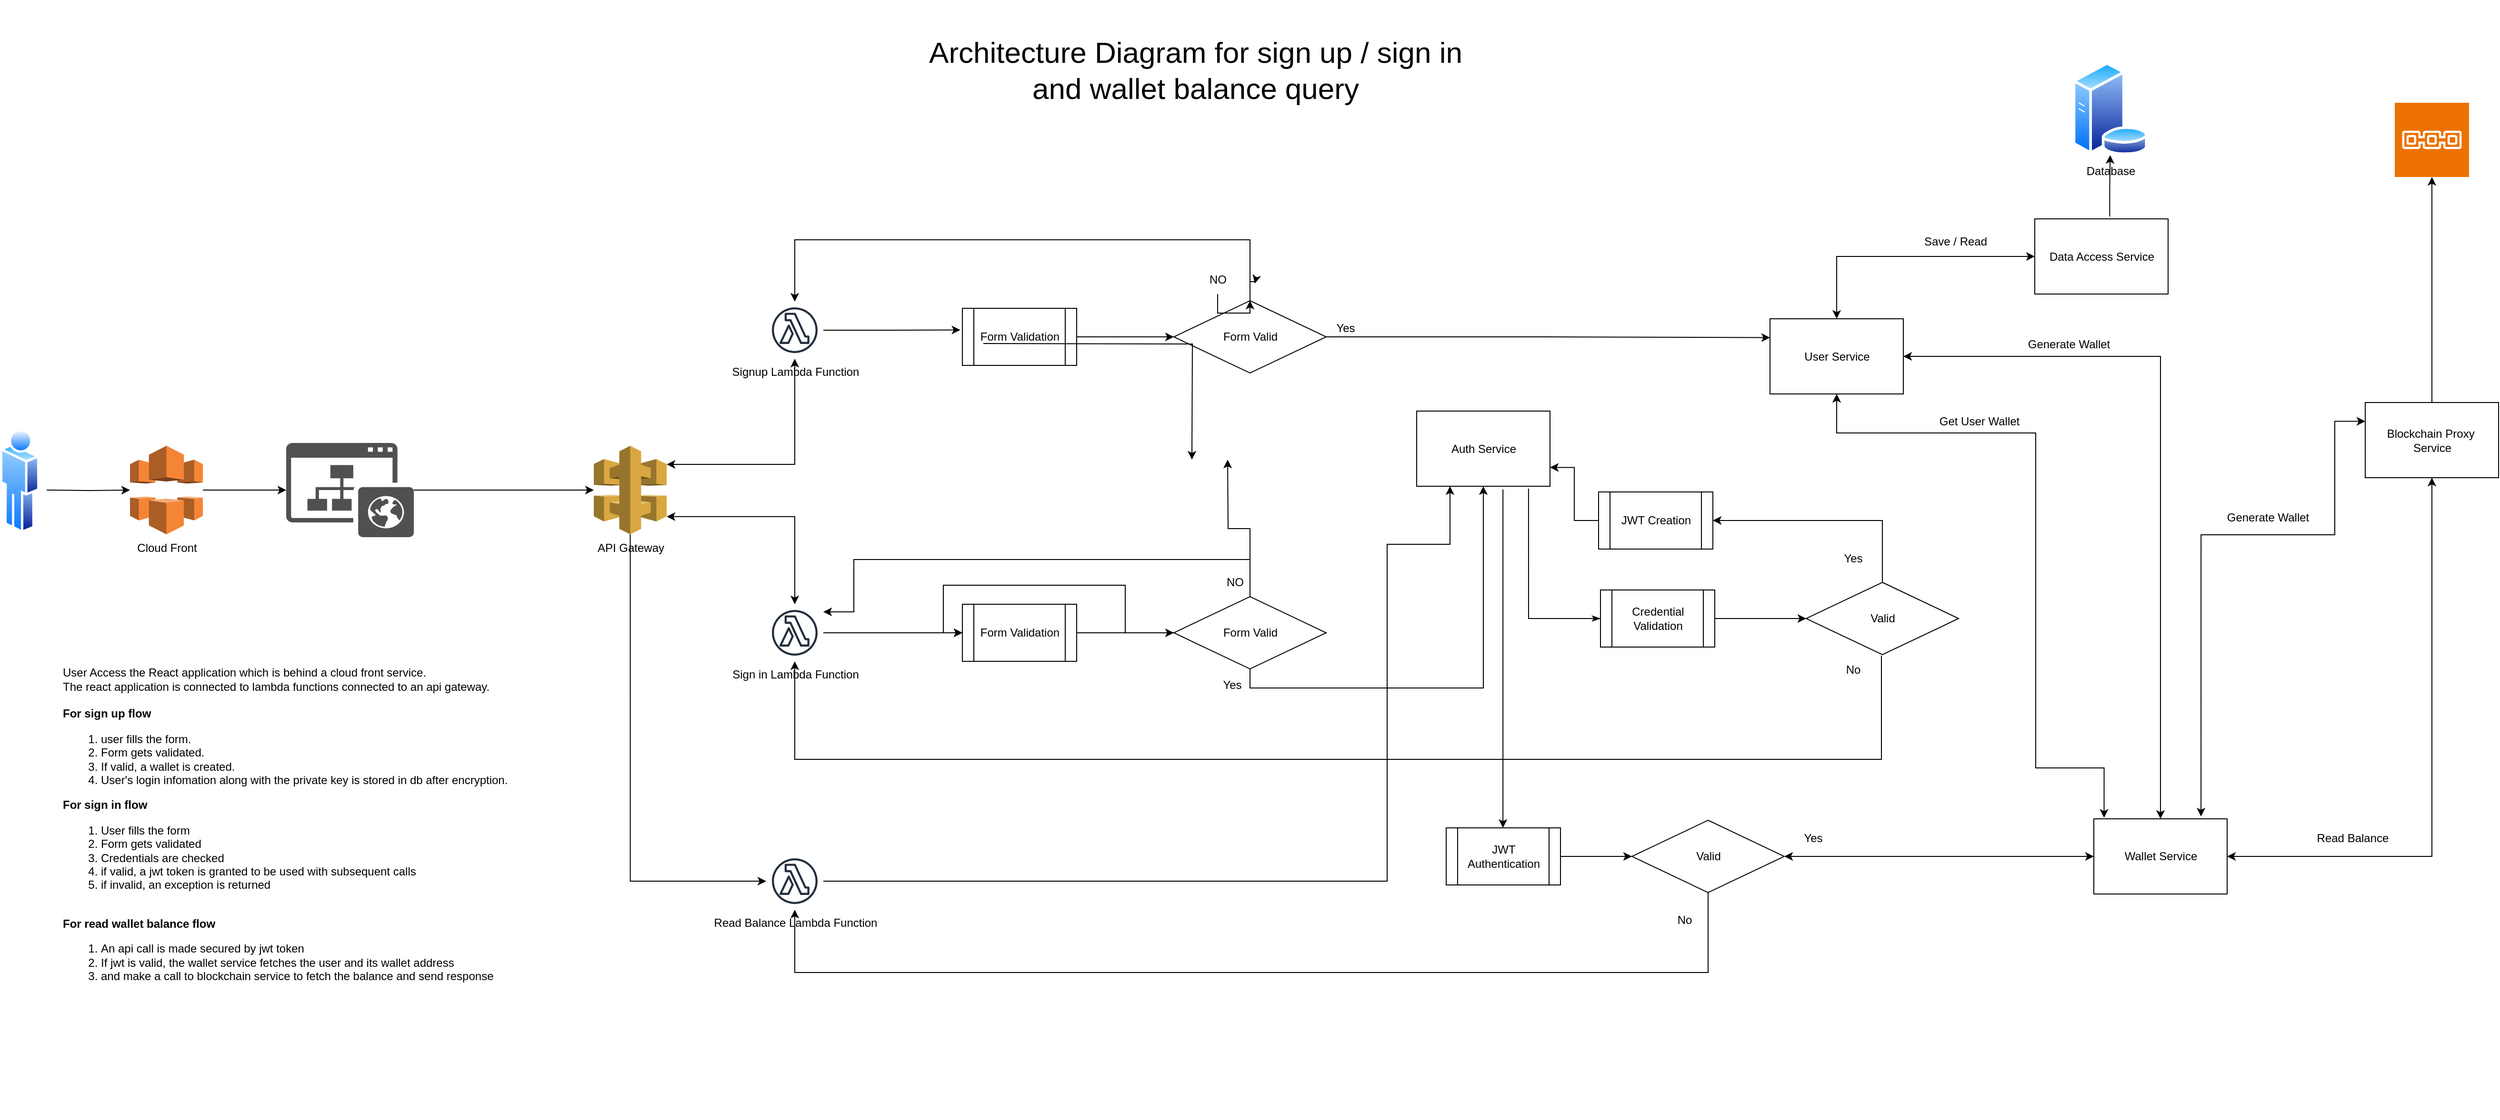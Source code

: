 <mxfile version="28.1.1">
  <diagram name="Page-1" id="cOhVQ_Ytjkg9qirT6Bq0">
    <mxGraphModel dx="3964" dy="1551" grid="0" gridSize="10" guides="1" tooltips="1" connect="1" arrows="1" fold="1" page="0" pageScale="1" pageWidth="850" pageHeight="1100" background="light-dark(#FFFFFF,#FFFFFF)" math="0" shadow="0">
      <root>
        <mxCell id="0" />
        <mxCell id="1" parent="0" />
        <mxCell id="Qt97Vaiw9u3YH_gSduKi-8" value="" style="edgeStyle=orthogonalEdgeStyle;rounded=0;orthogonalLoop=1;jettySize=auto;html=1;entryX=0.5;entryY=0;entryDx=0;entryDy=0;entryPerimeter=0;" parent="1" source="SThVoK-MF_MAwMWMg6Ls-61" edge="1">
          <mxGeometry relative="1" as="geometry">
            <mxPoint x="376.5" y="221" as="targetPoint" />
            <mxPoint x="-668.5" y="321" as="sourcePoint" />
          </mxGeometry>
        </mxCell>
        <mxCell id="SThVoK-MF_MAwMWMg6Ls-1" value="" style="image;aspect=fixed;perimeter=ellipsePerimeter;html=1;align=center;shadow=0;dashed=0;spacingTop=3;image=img/lib/active_directory/user.svg;" vertex="1" parent="1">
          <mxGeometry x="-941" y="372.34" width="41.5" height="112.16" as="geometry" />
        </mxCell>
        <mxCell id="SThVoK-MF_MAwMWMg6Ls-106" style="edgeStyle=orthogonalEdgeStyle;rounded=0;orthogonalLoop=1;jettySize=auto;html=1;strokeColor=light-dark(#000000,#000000);" edge="1" parent="1" source="SThVoK-MF_MAwMWMg6Ls-2" target="SThVoK-MF_MAwMWMg6Ls-105">
          <mxGeometry relative="1" as="geometry" />
        </mxCell>
        <mxCell id="SThVoK-MF_MAwMWMg6Ls-2" value="&lt;font style=&quot;color: light-dark(rgb(0, 0, 0), rgb(0, 0, 0));&quot;&gt;Cloud Front&lt;/font&gt;" style="outlineConnect=0;dashed=0;verticalLabelPosition=bottom;verticalAlign=top;align=center;html=1;shape=mxgraph.aws3.cloudfront;fillColor=#F58536;gradientColor=none;" vertex="1" parent="1">
          <mxGeometry x="-804.5" y="391.5" width="76.5" height="93" as="geometry" />
        </mxCell>
        <mxCell id="SThVoK-MF_MAwMWMg6Ls-3" style="edgeStyle=orthogonalEdgeStyle;rounded=0;orthogonalLoop=1;jettySize=auto;html=1;entryX=0;entryY=0.5;entryDx=0;entryDy=0;entryPerimeter=0;strokeColor=light-dark(#000000,#000000);" edge="1" parent="1" target="SThVoK-MF_MAwMWMg6Ls-2">
          <mxGeometry relative="1" as="geometry">
            <mxPoint x="-892" y="438" as="sourcePoint" />
          </mxGeometry>
        </mxCell>
        <mxCell id="SThVoK-MF_MAwMWMg6Ls-46" style="edgeStyle=orthogonalEdgeStyle;rounded=0;orthogonalLoop=1;jettySize=auto;html=1;strokeColor=light-dark(#000000,#0000FF);exitX=1;exitY=0.21;exitDx=0;exitDy=0;exitPerimeter=0;startArrow=classic;startFill=1;" edge="1" parent="1" source="SThVoK-MF_MAwMWMg6Ls-4" target="SThVoK-MF_MAwMWMg6Ls-44">
          <mxGeometry relative="1" as="geometry">
            <mxPoint x="-189.508" y="229.363" as="targetPoint" />
          </mxGeometry>
        </mxCell>
        <mxCell id="SThVoK-MF_MAwMWMg6Ls-47" style="edgeStyle=orthogonalEdgeStyle;rounded=0;orthogonalLoop=1;jettySize=auto;html=1;strokeColor=light-dark(#000000,#003300);exitX=1;exitY=0.8;exitDx=0;exitDy=0;exitPerimeter=0;startArrow=classic;startFill=1;" edge="1" parent="1" source="SThVoK-MF_MAwMWMg6Ls-4" target="SThVoK-MF_MAwMWMg6Ls-43">
          <mxGeometry relative="1" as="geometry" />
        </mxCell>
        <mxCell id="SThVoK-MF_MAwMWMg6Ls-88" style="edgeStyle=orthogonalEdgeStyle;rounded=0;orthogonalLoop=1;jettySize=auto;html=1;strokeColor=light-dark(#000000,#FF3333);exitX=0.5;exitY=1;exitDx=0;exitDy=0;exitPerimeter=0;" edge="1" parent="1" source="SThVoK-MF_MAwMWMg6Ls-4" target="SThVoK-MF_MAwMWMg6Ls-85">
          <mxGeometry relative="1" as="geometry">
            <mxPoint x="-177.5" y="529" as="sourcePoint" />
            <Array as="points">
              <mxPoint x="-279.5" y="849" />
            </Array>
          </mxGeometry>
        </mxCell>
        <mxCell id="SThVoK-MF_MAwMWMg6Ls-4" value="&lt;font style=&quot;color: light-dark(rgb(0, 0, 0), rgb(0, 0, 0));&quot;&gt;API Gateway&lt;/font&gt;" style="outlineConnect=0;dashed=0;verticalLabelPosition=bottom;verticalAlign=top;align=center;html=1;shape=mxgraph.aws3.api_gateway;fillColor=#D9A741;gradientColor=none;" vertex="1" parent="1">
          <mxGeometry x="-317.5" y="391.5" width="76.5" height="93" as="geometry" />
        </mxCell>
        <mxCell id="SThVoK-MF_MAwMWMg6Ls-6" value="&lt;font style=&quot;color: light-dark(rgb(0, 0, 0), rgb(0, 0, 0)); background-color: light-dark(rgb(255, 255, 255), rgb(255, 255, 255));&quot;&gt;Database&lt;/font&gt;" style="image;aspect=fixed;perimeter=ellipsePerimeter;html=1;align=center;shadow=0;dashed=0;spacingTop=3;image=img/lib/active_directory/database_server.svg;" vertex="1" parent="1">
          <mxGeometry x="1234.5" y="-12" width="80.36" height="98" as="geometry" />
        </mxCell>
        <mxCell id="SThVoK-MF_MAwMWMg6Ls-15" value="" style="edgeStyle=orthogonalEdgeStyle;rounded=0;orthogonalLoop=1;jettySize=auto;html=1;" edge="1" parent="1">
          <mxGeometry relative="1" as="geometry">
            <mxPoint x="91.5" y="284" as="sourcePoint" />
            <mxPoint x="310.5" y="406" as="targetPoint" />
          </mxGeometry>
        </mxCell>
        <mxCell id="SThVoK-MF_MAwMWMg6Ls-29" style="edgeStyle=orthogonalEdgeStyle;rounded=0;orthogonalLoop=1;jettySize=auto;html=1;entryX=0;entryY=0.5;entryDx=0;entryDy=0;" edge="1" parent="1" source="SThVoK-MF_MAwMWMg6Ls-32" target="SThVoK-MF_MAwMWMg6Ls-28">
          <mxGeometry relative="1" as="geometry">
            <mxPoint x="385.5" y="445.5" as="sourcePoint" />
          </mxGeometry>
        </mxCell>
        <mxCell id="SThVoK-MF_MAwMWMg6Ls-35" style="edgeStyle=orthogonalEdgeStyle;rounded=0;orthogonalLoop=1;jettySize=auto;html=1;entryX=0;entryY=0.5;entryDx=0;entryDy=0;strokeColor=light-dark(#000000,#4D9900);" edge="1" parent="1" source="SThVoK-MF_MAwMWMg6Ls-43" target="SThVoK-MF_MAwMWMg6Ls-28">
          <mxGeometry relative="1" as="geometry">
            <mxPoint x="385.5" y="445.5" as="sourcePoint" />
          </mxGeometry>
        </mxCell>
        <mxCell id="SThVoK-MF_MAwMWMg6Ls-41" style="edgeStyle=orthogonalEdgeStyle;rounded=0;orthogonalLoop=1;jettySize=auto;html=1;strokeColor=light-dark(#000000,#000000);exitX=0.562;exitY=-0.031;exitDx=0;exitDy=0;exitPerimeter=0;" edge="1" parent="1" source="SThVoK-MF_MAwMWMg6Ls-20" target="SThVoK-MF_MAwMWMg6Ls-6">
          <mxGeometry relative="1" as="geometry">
            <mxPoint x="1653.227" y="422.754" as="targetPoint" />
          </mxGeometry>
        </mxCell>
        <mxCell id="SThVoK-MF_MAwMWMg6Ls-20" value="&lt;font style=&quot;color: light-dark(rgb(0, 0, 0), rgb(0, 0, 0));&quot;&gt;Data Access Service&lt;/font&gt;" style="whiteSpace=wrap;html=1;fillColor=none;strokeColor=light-dark(#000000,#000000);" vertex="1" parent="1">
          <mxGeometry x="1195.5" y="153" width="140" height="79" as="geometry" />
        </mxCell>
        <mxCell id="SThVoK-MF_MAwMWMg6Ls-28" value="&lt;font style=&quot;color: light-dark(rgb(0, 0, 0), rgb(0, 0, 0));&quot;&gt;Form Validation&lt;/font&gt;" style="shape=process;whiteSpace=wrap;html=1;backgroundOutline=1;fillColor=none;strokeColor=light-dark(#000000,#000000);" vertex="1" parent="1">
          <mxGeometry x="69.5" y="558" width="120" height="60" as="geometry" />
        </mxCell>
        <mxCell id="SThVoK-MF_MAwMWMg6Ls-33" value="&lt;font style=&quot;color: light-dark(rgb(0, 0, 0), rgb(0, 0, 0));&quot;&gt;NO&lt;/font&gt;" style="text;html=1;align=center;verticalAlign=middle;whiteSpace=wrap;rounded=0;" vertex="1" parent="1">
          <mxGeometry x="325.5" y="520" width="60" height="30" as="geometry" />
        </mxCell>
        <mxCell id="SThVoK-MF_MAwMWMg6Ls-34" value="&lt;font style=&quot;color: light-dark(rgb(0, 0, 0), rgb(0, 0, 0));&quot;&gt;Yes&lt;/font&gt;" style="text;html=1;align=center;verticalAlign=middle;whiteSpace=wrap;rounded=0;" vertex="1" parent="1">
          <mxGeometry x="322.5" y="628" width="60" height="30" as="geometry" />
        </mxCell>
        <mxCell id="SThVoK-MF_MAwMWMg6Ls-36" style="edgeStyle=orthogonalEdgeStyle;rounded=0;orthogonalLoop=1;jettySize=auto;html=1;entryX=0;entryY=0.5;entryDx=0;entryDy=0;strokeColor=light-dark(#000000,#4D9900);" edge="1" parent="1" source="SThVoK-MF_MAwMWMg6Ls-28" target="SThVoK-MF_MAwMWMg6Ls-32">
          <mxGeometry relative="1" as="geometry" />
        </mxCell>
        <mxCell id="SThVoK-MF_MAwMWMg6Ls-39" style="edgeStyle=orthogonalEdgeStyle;rounded=0;orthogonalLoop=1;jettySize=auto;html=1;exitX=0.5;exitY=0;exitDx=0;exitDy=0;entryX=0.75;entryY=0;entryDx=0;entryDy=0;" edge="1" parent="1" source="SThVoK-MF_MAwMWMg6Ls-32">
          <mxGeometry relative="1" as="geometry">
            <mxPoint x="348" y="406" as="targetPoint" />
          </mxGeometry>
        </mxCell>
        <mxCell id="SThVoK-MF_MAwMWMg6Ls-40" style="edgeStyle=orthogonalEdgeStyle;rounded=0;orthogonalLoop=1;jettySize=auto;html=1;exitX=0.5;exitY=0;exitDx=0;exitDy=0;strokeColor=light-dark(#000000,#4D9900);" edge="1" parent="1" source="SThVoK-MF_MAwMWMg6Ls-32" target="SThVoK-MF_MAwMWMg6Ls-43">
          <mxGeometry relative="1" as="geometry">
            <mxPoint x="348" y="406" as="targetPoint" />
            <Array as="points">
              <mxPoint x="371.5" y="511" />
              <mxPoint x="-44.5" y="511" />
              <mxPoint x="-44.5" y="566" />
            </Array>
          </mxGeometry>
        </mxCell>
        <mxCell id="SThVoK-MF_MAwMWMg6Ls-42" value="" style="sketch=0;points=[[0,0,0],[0.25,0,0],[0.5,0,0],[0.75,0,0],[1,0,0],[0,1,0],[0.25,1,0],[0.5,1,0],[0.75,1,0],[1,1,0],[0,0.25,0],[0,0.5,0],[0,0.75,0],[1,0.25,0],[1,0.5,0],[1,0.75,0]];outlineConnect=0;fontColor=#232F3E;fillColor=#ED7100;strokeColor=#ffffff;dashed=0;verticalLabelPosition=bottom;verticalAlign=top;align=center;html=1;fontSize=12;fontStyle=0;aspect=fixed;shape=mxgraph.aws4.resourceIcon;resIcon=mxgraph.aws4.blockchain;" vertex="1" parent="1">
          <mxGeometry x="1573.5" y="31" width="78" height="78" as="geometry" />
        </mxCell>
        <mxCell id="SThVoK-MF_MAwMWMg6Ls-43" value="&lt;font style=&quot;color: light-dark(rgb(0, 0, 0), rgb(0, 0, 0));&quot;&gt;Sign in Lambda Function&lt;/font&gt;" style="sketch=0;outlineConnect=0;fontColor=#232F3E;gradientColor=none;strokeColor=light-dark(#232F3E,#000000);fillColor=light-dark(#FFFFFF,#FFFFFF);dashed=0;verticalLabelPosition=bottom;verticalAlign=top;align=center;html=1;fontSize=12;fontStyle=0;aspect=fixed;shape=mxgraph.aws4.resourceIcon;resIcon=mxgraph.aws4.lambda_function;" vertex="1" parent="1">
          <mxGeometry x="-136.5" y="558" width="60" height="60" as="geometry" />
        </mxCell>
        <mxCell id="SThVoK-MF_MAwMWMg6Ls-44" value="&lt;font style=&quot;color: light-dark(rgb(0, 0, 0), rgb(0, 0, 0));&quot;&gt;Signup Lambda Function&lt;/font&gt;" style="sketch=0;outlineConnect=0;fontColor=#232F3E;gradientColor=none;strokeColor=light-dark(#232F3E,#000000);fillColor=light-dark(#FFFFFF,#FFFFFF);dashed=0;verticalLabelPosition=bottom;verticalAlign=top;align=center;html=1;fontSize=12;fontStyle=0;aspect=fixed;shape=mxgraph.aws4.resourceIcon;resIcon=mxgraph.aws4.lambda_function;" vertex="1" parent="1">
          <mxGeometry x="-136.5" y="240" width="60" height="60" as="geometry" />
        </mxCell>
        <mxCell id="SThVoK-MF_MAwMWMg6Ls-78" style="edgeStyle=orthogonalEdgeStyle;rounded=0;orthogonalLoop=1;jettySize=auto;html=1;exitX=0.5;exitY=1;exitDx=0;exitDy=0;entryX=0.5;entryY=1;entryDx=0;entryDy=0;strokeColor=light-dark(#000000,#4D9900);" edge="1" parent="1" source="SThVoK-MF_MAwMWMg6Ls-32" target="SThVoK-MF_MAwMWMg6Ls-49">
          <mxGeometry relative="1" as="geometry" />
        </mxCell>
        <mxCell id="SThVoK-MF_MAwMWMg6Ls-32" value="&lt;font style=&quot;color: light-dark(rgb(0, 0, 0), rgb(0, 0, 0));&quot;&gt;Form Valid&lt;/font&gt;" style="rhombus;whiteSpace=wrap;html=1;fillColor=none;strokeColor=light-dark(#000000,#000000);" vertex="1" parent="1">
          <mxGeometry x="291.5" y="550" width="160" height="76" as="geometry" />
        </mxCell>
        <mxCell id="SThVoK-MF_MAwMWMg6Ls-51" style="edgeStyle=orthogonalEdgeStyle;rounded=0;orthogonalLoop=1;jettySize=auto;html=1;entryX=0;entryY=0.5;entryDx=0;entryDy=0;strokeColor=light-dark(#000000,#000000);startArrow=classic;startFill=1;exitX=0.5;exitY=0;exitDx=0;exitDy=0;" edge="1" parent="1" source="SThVoK-MF_MAwMWMg6Ls-108" target="SThVoK-MF_MAwMWMg6Ls-20">
          <mxGeometry relative="1" as="geometry" />
        </mxCell>
        <mxCell id="SThVoK-MF_MAwMWMg6Ls-83" style="edgeStyle=orthogonalEdgeStyle;rounded=0;orthogonalLoop=1;jettySize=auto;html=1;exitX=0.804;exitY=-0.032;exitDx=0;exitDy=0;entryX=0;entryY=0.25;entryDx=0;entryDy=0;strokeColor=light-dark(#000000,#0000FF);startArrow=classic;startFill=1;exitPerimeter=0;" edge="1" parent="1" source="SThVoK-MF_MAwMWMg6Ls-91" target="SThVoK-MF_MAwMWMg6Ls-80">
          <mxGeometry relative="1" as="geometry">
            <Array as="points">
              <mxPoint x="1370.5" y="485" />
              <mxPoint x="1510.5" y="485" />
              <mxPoint x="1510.5" y="366" />
            </Array>
          </mxGeometry>
        </mxCell>
        <mxCell id="SThVoK-MF_MAwMWMg6Ls-97" style="edgeStyle=orthogonalEdgeStyle;rounded=0;orthogonalLoop=1;jettySize=auto;html=1;exitX=0.647;exitY=1.042;exitDx=0;exitDy=0;entryX=0.5;entryY=0;entryDx=0;entryDy=0;strokeColor=light-dark(#000000,#FF3333);exitPerimeter=0;" edge="1" parent="1" source="SThVoK-MF_MAwMWMg6Ls-49" target="SThVoK-MF_MAwMWMg6Ls-95">
          <mxGeometry relative="1" as="geometry">
            <Array as="points">
              <mxPoint x="637.5" y="793" />
            </Array>
          </mxGeometry>
        </mxCell>
        <mxCell id="SThVoK-MF_MAwMWMg6Ls-49" value="&lt;font style=&quot;color: light-dark(rgb(0, 0, 0), rgb(0, 0, 0));&quot;&gt;Auth Service&lt;/font&gt;" style="whiteSpace=wrap;html=1;fillColor=none;strokeColor=light-dark(#000000,#000000);" vertex="1" parent="1">
          <mxGeometry x="546.5" y="355" width="140" height="79" as="geometry" />
        </mxCell>
        <mxCell id="SThVoK-MF_MAwMWMg6Ls-68" style="edgeStyle=orthogonalEdgeStyle;rounded=0;orthogonalLoop=1;jettySize=auto;html=1;entryX=0;entryY=0.5;entryDx=0;entryDy=0;strokeColor=light-dark(#000000,#006600);" edge="1" parent="1" source="SThVoK-MF_MAwMWMg6Ls-53" target="SThVoK-MF_MAwMWMg6Ls-57">
          <mxGeometry relative="1" as="geometry" />
        </mxCell>
        <mxCell id="SThVoK-MF_MAwMWMg6Ls-53" value="&lt;font style=&quot;color: light-dark(rgb(0, 0, 0), rgb(0, 0, 0));&quot;&gt;Credential Validation&lt;/font&gt;" style="shape=process;whiteSpace=wrap;html=1;backgroundOutline=1;fillColor=none;strokeColor=light-dark(#000000,#000000);" vertex="1" parent="1">
          <mxGeometry x="739.5" y="543" width="120" height="60" as="geometry" />
        </mxCell>
        <mxCell id="SThVoK-MF_MAwMWMg6Ls-54" style="edgeStyle=orthogonalEdgeStyle;rounded=0;orthogonalLoop=1;jettySize=auto;html=1;entryX=0.839;entryY=1.031;entryDx=0;entryDy=0;entryPerimeter=0;strokeColor=light-dark(#000000,#4D9900);startArrow=classicThin;startFill=1;endArrow=none;endFill=0;" edge="1" parent="1" source="SThVoK-MF_MAwMWMg6Ls-53" target="SThVoK-MF_MAwMWMg6Ls-49">
          <mxGeometry relative="1" as="geometry" />
        </mxCell>
        <mxCell id="SThVoK-MF_MAwMWMg6Ls-55" value="&lt;font style=&quot;color: light-dark(rgb(0, 0, 0), rgb(0, 0, 0));&quot;&gt;Yes&lt;/font&gt;" style="text;html=1;align=center;verticalAlign=middle;whiteSpace=wrap;rounded=0;" vertex="1" parent="1">
          <mxGeometry x="974.5" y="495" width="60" height="30" as="geometry" />
        </mxCell>
        <mxCell id="SThVoK-MF_MAwMWMg6Ls-56" value="&lt;font style=&quot;color: light-dark(rgb(0, 0, 0), rgb(0, 0, 0));&quot;&gt;No&lt;/font&gt;" style="text;html=1;align=center;verticalAlign=middle;whiteSpace=wrap;rounded=0;" vertex="1" parent="1">
          <mxGeometry x="974.5" y="612" width="60" height="30" as="geometry" />
        </mxCell>
        <mxCell id="SThVoK-MF_MAwMWMg6Ls-76" style="edgeStyle=orthogonalEdgeStyle;rounded=0;orthogonalLoop=1;jettySize=auto;html=1;exitX=0.5;exitY=0;exitDx=0;exitDy=0;entryX=1;entryY=0.5;entryDx=0;entryDy=0;strokeColor=light-dark(#000000,#4D9900);" edge="1" parent="1" source="SThVoK-MF_MAwMWMg6Ls-57" target="SThVoK-MF_MAwMWMg6Ls-75">
          <mxGeometry relative="1" as="geometry" />
        </mxCell>
        <mxCell id="SThVoK-MF_MAwMWMg6Ls-57" value="&lt;font style=&quot;color: light-dark(rgb(0, 0, 0), rgb(0, 0, 0));&quot;&gt;Valid&lt;/font&gt;" style="rhombus;whiteSpace=wrap;html=1;fillColor=none;strokeColor=light-dark(#000000,#000000);" vertex="1" parent="1">
          <mxGeometry x="955.5" y="535" width="160" height="76" as="geometry" />
        </mxCell>
        <mxCell id="SThVoK-MF_MAwMWMg6Ls-63" style="edgeStyle=orthogonalEdgeStyle;rounded=0;orthogonalLoop=1;jettySize=auto;html=1;entryX=0;entryY=0.5;entryDx=0;entryDy=0;strokeColor=light-dark(#000000,#0000FF);" edge="1" parent="1" source="SThVoK-MF_MAwMWMg6Ls-58" target="SThVoK-MF_MAwMWMg6Ls-61">
          <mxGeometry relative="1" as="geometry" />
        </mxCell>
        <mxCell id="SThVoK-MF_MAwMWMg6Ls-58" value="&lt;font style=&quot;color: light-dark(rgb(0, 0, 0), rgb(0, 0, 0));&quot;&gt;Form Validation&lt;/font&gt;" style="shape=process;whiteSpace=wrap;html=1;backgroundOutline=1;fillColor=none;strokeColor=light-dark(#000000,#000000);" vertex="1" parent="1">
          <mxGeometry x="69.5" y="247" width="120" height="60" as="geometry" />
        </mxCell>
        <mxCell id="SThVoK-MF_MAwMWMg6Ls-60" value="&lt;font style=&quot;color: light-dark(rgb(0, 0, 0), rgb(0, 0, 0));&quot;&gt;Yes&lt;/font&gt;" style="text;html=1;align=center;verticalAlign=middle;whiteSpace=wrap;rounded=0;" vertex="1" parent="1">
          <mxGeometry x="441.5" y="253" width="60" height="30" as="geometry" />
        </mxCell>
        <mxCell id="SThVoK-MF_MAwMWMg6Ls-64" style="edgeStyle=orthogonalEdgeStyle;rounded=0;orthogonalLoop=1;jettySize=auto;html=1;exitX=0.5;exitY=0;exitDx=0;exitDy=0;strokeColor=light-dark(#000000,#0000FF);" edge="1" parent="1" source="SThVoK-MF_MAwMWMg6Ls-61" target="SThVoK-MF_MAwMWMg6Ls-44">
          <mxGeometry relative="1" as="geometry">
            <Array as="points">
              <mxPoint x="371.5" y="175" />
              <mxPoint x="-106.5" y="175" />
            </Array>
          </mxGeometry>
        </mxCell>
        <mxCell id="SThVoK-MF_MAwMWMg6Ls-62" style="edgeStyle=orthogonalEdgeStyle;rounded=0;orthogonalLoop=1;jettySize=auto;html=1;entryX=-0.018;entryY=0.379;entryDx=0;entryDy=0;entryPerimeter=0;strokeColor=light-dark(#000000,#0000FF);" edge="1" parent="1" source="SThVoK-MF_MAwMWMg6Ls-44" target="SThVoK-MF_MAwMWMg6Ls-58">
          <mxGeometry relative="1" as="geometry" />
        </mxCell>
        <mxCell id="SThVoK-MF_MAwMWMg6Ls-65" style="edgeStyle=orthogonalEdgeStyle;rounded=0;orthogonalLoop=1;jettySize=auto;html=1;entryX=0;entryY=0.25;entryDx=0;entryDy=0;strokeColor=light-dark(#000000,#0000FF);" edge="1" parent="1" source="SThVoK-MF_MAwMWMg6Ls-61" target="SThVoK-MF_MAwMWMg6Ls-108">
          <mxGeometry relative="1" as="geometry" />
        </mxCell>
        <mxCell id="SThVoK-MF_MAwMWMg6Ls-66" value="" style="edgeStyle=orthogonalEdgeStyle;rounded=0;orthogonalLoop=1;jettySize=auto;html=1;entryX=0.5;entryY=0;entryDx=0;entryDy=0;entryPerimeter=0;" edge="1" parent="1" source="SThVoK-MF_MAwMWMg6Ls-59" target="SThVoK-MF_MAwMWMg6Ls-61">
          <mxGeometry relative="1" as="geometry">
            <mxPoint x="376.5" y="221" as="targetPoint" />
            <mxPoint x="-668.5" y="321" as="sourcePoint" />
          </mxGeometry>
        </mxCell>
        <mxCell id="SThVoK-MF_MAwMWMg6Ls-61" value="&lt;font style=&quot;color: light-dark(rgb(0, 0, 0), rgb(0, 0, 0));&quot;&gt;Form Valid&lt;/font&gt;" style="rhombus;whiteSpace=wrap;html=1;fillColor=none;strokeColor=light-dark(#000000,#0000FF);" vertex="1" parent="1">
          <mxGeometry x="291.5" y="239" width="160" height="76" as="geometry" />
        </mxCell>
        <mxCell id="SThVoK-MF_MAwMWMg6Ls-59" value="&lt;font style=&quot;color: light-dark(rgb(0, 0, 0), rgb(0, 0, 0));&quot;&gt;NO&lt;/font&gt;" style="text;html=1;align=center;verticalAlign=middle;whiteSpace=wrap;rounded=0;" vertex="1" parent="1">
          <mxGeometry x="307.5" y="202" width="60" height="30" as="geometry" />
        </mxCell>
        <mxCell id="SThVoK-MF_MAwMWMg6Ls-70" style="edgeStyle=orthogonalEdgeStyle;rounded=0;orthogonalLoop=1;jettySize=auto;html=1;exitX=1;exitY=0;exitDx=0;exitDy=0;strokeColor=light-dark(#000000,#4D9900);" edge="1" parent="1" source="SThVoK-MF_MAwMWMg6Ls-56" target="SThVoK-MF_MAwMWMg6Ls-43">
          <mxGeometry relative="1" as="geometry">
            <Array as="points">
              <mxPoint x="1034.5" y="721" />
              <mxPoint x="-106.5" y="721" />
            </Array>
          </mxGeometry>
        </mxCell>
        <mxCell id="SThVoK-MF_MAwMWMg6Ls-77" style="edgeStyle=orthogonalEdgeStyle;rounded=0;orthogonalLoop=1;jettySize=auto;html=1;entryX=1;entryY=0.75;entryDx=0;entryDy=0;strokeColor=light-dark(#000000,#4D9900);" edge="1" parent="1" source="SThVoK-MF_MAwMWMg6Ls-75" target="SThVoK-MF_MAwMWMg6Ls-49">
          <mxGeometry relative="1" as="geometry" />
        </mxCell>
        <mxCell id="SThVoK-MF_MAwMWMg6Ls-75" value="&lt;font style=&quot;color: light-dark(rgb(0, 0, 0), rgb(0, 0, 0));&quot;&gt;JWT Creation&lt;/font&gt;" style="shape=process;whiteSpace=wrap;html=1;backgroundOutline=1;fillColor=none;strokeColor=light-dark(#000000,#000000);" vertex="1" parent="1">
          <mxGeometry x="737.5" y="440" width="120" height="60" as="geometry" />
        </mxCell>
        <mxCell id="SThVoK-MF_MAwMWMg6Ls-79" value="&lt;font style=&quot;color: light-dark(rgb(0, 0, 0), rgb(0, 0, 0));&quot;&gt;Save / Read&lt;/font&gt;" style="text;html=1;align=center;verticalAlign=middle;whiteSpace=wrap;rounded=0;" vertex="1" parent="1">
          <mxGeometry x="1067.5" y="162" width="89" height="30" as="geometry" />
        </mxCell>
        <mxCell id="SThVoK-MF_MAwMWMg6Ls-80" value="&lt;font style=&quot;color: light-dark(rgb(0, 0, 0), rgb(0, 0, 0));&quot;&gt;Blockchain Proxy&amp;nbsp;&lt;/font&gt;&lt;div&gt;&lt;font style=&quot;color: light-dark(rgb(0, 0, 0), rgb(0, 0, 0));&quot;&gt;Service&lt;/font&gt;&lt;/div&gt;" style="whiteSpace=wrap;html=1;fillColor=none;strokeColor=light-dark(#000000,#000000);" vertex="1" parent="1">
          <mxGeometry x="1542.5" y="346" width="140" height="79" as="geometry" />
        </mxCell>
        <mxCell id="SThVoK-MF_MAwMWMg6Ls-81" style="edgeStyle=orthogonalEdgeStyle;rounded=0;orthogonalLoop=1;jettySize=auto;html=1;entryX=0.5;entryY=1;entryDx=0;entryDy=0;entryPerimeter=0;strokeColor=light-dark(#000000,#000000);" edge="1" parent="1" source="SThVoK-MF_MAwMWMg6Ls-80" target="SThVoK-MF_MAwMWMg6Ls-42">
          <mxGeometry relative="1" as="geometry" />
        </mxCell>
        <mxCell id="SThVoK-MF_MAwMWMg6Ls-84" value="&lt;font style=&quot;color: light-dark(rgb(0, 0, 0), rgb(0, 0, 255));&quot;&gt;Generate Wallet&lt;/font&gt;" style="text;html=1;align=center;verticalAlign=middle;whiteSpace=wrap;rounded=0;" vertex="1" parent="1">
          <mxGeometry x="1168.5" y="270" width="125" height="30" as="geometry" />
        </mxCell>
        <mxCell id="SThVoK-MF_MAwMWMg6Ls-96" style="edgeStyle=orthogonalEdgeStyle;rounded=0;orthogonalLoop=1;jettySize=auto;html=1;entryX=0.25;entryY=1;entryDx=0;entryDy=0;strokeColor=light-dark(#000000,#FF3333);" edge="1" parent="1" source="SThVoK-MF_MAwMWMg6Ls-85" target="SThVoK-MF_MAwMWMg6Ls-49">
          <mxGeometry relative="1" as="geometry">
            <Array as="points">
              <mxPoint x="515.5" y="849" />
              <mxPoint x="515.5" y="495" />
              <mxPoint x="581.5" y="495" />
            </Array>
          </mxGeometry>
        </mxCell>
        <mxCell id="SThVoK-MF_MAwMWMg6Ls-85" value="&lt;font style=&quot;color: light-dark(rgb(0, 0, 0), rgb(0, 0, 0));&quot;&gt;Read Balance Lambda Function&lt;/font&gt;" style="sketch=0;outlineConnect=0;fontColor=#232F3E;gradientColor=none;strokeColor=light-dark(#232F3E,#000000);fillColor=light-dark(#FFFFFF,#FFFFFF);dashed=0;verticalLabelPosition=bottom;verticalAlign=top;align=center;html=1;fontSize=12;fontStyle=0;aspect=fixed;shape=mxgraph.aws4.resourceIcon;resIcon=mxgraph.aws4.lambda_function;" vertex="1" parent="1">
          <mxGeometry x="-136.5" y="819" width="60" height="60" as="geometry" />
        </mxCell>
        <mxCell id="SThVoK-MF_MAwMWMg6Ls-101" style="edgeStyle=orthogonalEdgeStyle;rounded=0;orthogonalLoop=1;jettySize=auto;html=1;exitX=1;exitY=0.5;exitDx=0;exitDy=0;entryX=0.5;entryY=1;entryDx=0;entryDy=0;strokeColor=light-dark(#000000,#FF3333);startArrow=classic;startFill=1;" edge="1" parent="1" source="SThVoK-MF_MAwMWMg6Ls-91" target="SThVoK-MF_MAwMWMg6Ls-80">
          <mxGeometry relative="1" as="geometry" />
        </mxCell>
        <mxCell id="SThVoK-MF_MAwMWMg6Ls-91" value="&lt;font style=&quot;color: light-dark(rgb(0, 0, 0), rgb(0, 0, 0));&quot;&gt;Wallet Service&lt;/font&gt;" style="whiteSpace=wrap;html=1;fillColor=none;strokeColor=light-dark(#000000,#000000);" vertex="1" parent="1">
          <mxGeometry x="1257.5" y="783.5" width="140" height="79" as="geometry" />
        </mxCell>
        <mxCell id="SThVoK-MF_MAwMWMg6Ls-92" value="&lt;font style=&quot;color: light-dark(rgb(0, 0, 0), rgb(0, 0, 0));&quot;&gt;Yes&lt;/font&gt;" style="text;html=1;align=center;verticalAlign=middle;whiteSpace=wrap;rounded=0;" vertex="1" parent="1">
          <mxGeometry x="932.5" y="789" width="60" height="30" as="geometry" />
        </mxCell>
        <mxCell id="SThVoK-MF_MAwMWMg6Ls-93" value="&lt;font style=&quot;color: light-dark(rgb(0, 0, 0), rgb(0, 0, 0));&quot;&gt;No&lt;/font&gt;" style="text;html=1;align=center;verticalAlign=middle;whiteSpace=wrap;rounded=0;" vertex="1" parent="1">
          <mxGeometry x="797.5" y="875" width="60" height="30" as="geometry" />
        </mxCell>
        <mxCell id="SThVoK-MF_MAwMWMg6Ls-99" style="edgeStyle=orthogonalEdgeStyle;rounded=0;orthogonalLoop=1;jettySize=auto;html=1;exitX=0.5;exitY=1;exitDx=0;exitDy=0;strokeColor=light-dark(#000000,#FF3333);" edge="1" parent="1" source="SThVoK-MF_MAwMWMg6Ls-94" target="SThVoK-MF_MAwMWMg6Ls-85">
          <mxGeometry relative="1" as="geometry">
            <Array as="points">
              <mxPoint x="852.5" y="945" />
              <mxPoint x="-106.5" y="945" />
            </Array>
          </mxGeometry>
        </mxCell>
        <mxCell id="SThVoK-MF_MAwMWMg6Ls-100" style="edgeStyle=orthogonalEdgeStyle;rounded=0;orthogonalLoop=1;jettySize=auto;html=1;strokeColor=light-dark(#000000,#FF0000);startArrow=classic;startFill=1;" edge="1" parent="1" source="SThVoK-MF_MAwMWMg6Ls-94" target="SThVoK-MF_MAwMWMg6Ls-91">
          <mxGeometry relative="1" as="geometry">
            <Array as="points">
              <mxPoint x="1119.5" y="823" />
              <mxPoint x="1119.5" y="823" />
            </Array>
          </mxGeometry>
        </mxCell>
        <mxCell id="SThVoK-MF_MAwMWMg6Ls-94" value="&lt;font style=&quot;color: light-dark(rgb(0, 0, 0), rgb(0, 0, 0));&quot;&gt;Valid&lt;/font&gt;" style="rhombus;whiteSpace=wrap;html=1;fillColor=none;strokeColor=light-dark(#000000,#000000);" vertex="1" parent="1">
          <mxGeometry x="772.5" y="785" width="160" height="76" as="geometry" />
        </mxCell>
        <mxCell id="SThVoK-MF_MAwMWMg6Ls-98" style="edgeStyle=orthogonalEdgeStyle;rounded=0;orthogonalLoop=1;jettySize=auto;html=1;exitX=1;exitY=0.5;exitDx=0;exitDy=0;entryX=0;entryY=0.5;entryDx=0;entryDy=0;strokeColor=light-dark(#000000,#000000);" edge="1" parent="1" source="SThVoK-MF_MAwMWMg6Ls-95" target="SThVoK-MF_MAwMWMg6Ls-94">
          <mxGeometry relative="1" as="geometry" />
        </mxCell>
        <mxCell id="SThVoK-MF_MAwMWMg6Ls-95" value="&lt;font style=&quot;color: light-dark(rgb(0, 0, 0), rgb(0, 0, 0));&quot;&gt;JWT Authentication&lt;/font&gt;" style="shape=process;whiteSpace=wrap;html=1;backgroundOutline=1;fillColor=none;strokeColor=light-dark(#000000,#000000);" vertex="1" parent="1">
          <mxGeometry x="577.5" y="793" width="120" height="60" as="geometry" />
        </mxCell>
        <mxCell id="SThVoK-MF_MAwMWMg6Ls-102" value="&lt;font style=&quot;color: light-dark(rgb(0, 0, 0), rgb(51, 51, 255)); font-size: 31px;&quot;&gt;Architecture Diagram for sign up / sign in and wallet balance query&lt;/font&gt;" style="text;html=1;align=center;verticalAlign=middle;whiteSpace=wrap;rounded=0;" vertex="1" parent="1">
          <mxGeometry x="32" y="-77" width="565" height="148" as="geometry" />
        </mxCell>
        <mxCell id="SThVoK-MF_MAwMWMg6Ls-103" value="&lt;font style=&quot;color: light-dark(rgb(0, 0, 0), rgb(0, 0, 0));&quot;&gt;User Access the React application which is behind a cloud front service.&lt;/font&gt;&lt;div&gt;&lt;font style=&quot;color: light-dark(rgb(0, 0, 0), rgb(0, 0, 0));&quot;&gt;The react application is connected to lambda functions connected to an api gateway.&lt;/font&gt;&lt;/div&gt;&lt;div&gt;&lt;font style=&quot;color: light-dark(rgb(0, 0, 0), rgb(0, 0, 0));&quot;&gt;&lt;br&gt;&lt;/font&gt;&lt;/div&gt;&lt;div&gt;&lt;font style=&quot;color: light-dark(rgb(0, 0, 0), rgb(0, 0, 0));&quot;&gt;&lt;b&gt;For sign up flow&lt;/b&gt;&lt;/font&gt;&lt;/div&gt;&lt;div&gt;&lt;ol&gt;&lt;li&gt;&lt;font style=&quot;color: light-dark(rgb(0, 0, 0), rgb(0, 0, 0));&quot;&gt;user fills the form.&lt;/font&gt;&lt;/li&gt;&lt;li&gt;&lt;font style=&quot;color: light-dark(rgb(0, 0, 0), rgb(0, 0, 0));&quot;&gt;Form gets validated.&lt;/font&gt;&lt;/li&gt;&lt;li&gt;&lt;font style=&quot;color: light-dark(rgb(0, 0, 0), rgb(0, 0, 0));&quot;&gt;If valid, a wallet is created.&lt;/font&gt;&lt;/li&gt;&lt;li&gt;&lt;font style=&quot;color: light-dark(rgb(0, 0, 0), rgb(0, 0, 0));&quot;&gt;User&#39;s login infomation along with the private key is stored in db after encryption.&lt;/font&gt;&lt;/li&gt;&lt;/ol&gt;&lt;/div&gt;&lt;div&gt;&lt;font style=&quot;color: light-dark(rgb(0, 0, 0), rgb(0, 0, 0));&quot;&gt;&lt;b&gt;For sign in flow&lt;/b&gt;&lt;/font&gt;&lt;/div&gt;&lt;div&gt;&lt;ol&gt;&lt;li&gt;&lt;font style=&quot;color: light-dark(rgb(0, 0, 0), rgb(0, 0, 0));&quot;&gt;User fills the form&lt;/font&gt;&lt;/li&gt;&lt;li&gt;&lt;font style=&quot;color: light-dark(rgb(0, 0, 0), rgb(0, 0, 0));&quot;&gt;Form gets validated&lt;/font&gt;&lt;/li&gt;&lt;li&gt;&lt;font style=&quot;color: light-dark(rgb(0, 0, 0), rgb(0, 0, 0));&quot;&gt;Credentials are checked&lt;/font&gt;&lt;/li&gt;&lt;li&gt;&lt;font style=&quot;color: light-dark(rgb(0, 0, 0), rgb(0, 0, 0));&quot;&gt;if valid, a jwt token is granted to be used with subsequent calls&lt;/font&gt;&lt;/li&gt;&lt;li&gt;&lt;font style=&quot;color: light-dark(rgb(0, 0, 0), rgb(0, 0, 0));&quot;&gt;if invalid, an exception is returned&lt;/font&gt;&lt;/li&gt;&lt;/ol&gt;&lt;/div&gt;&lt;div&gt;&lt;font style=&quot;color: light-dark(rgb(0, 0, 0), rgb(0, 0, 0));&quot;&gt;&lt;br&gt;&lt;/font&gt;&lt;/div&gt;&lt;div&gt;&lt;font style=&quot;color: light-dark(rgb(0, 0, 0), rgb(0, 0, 0));&quot;&gt;&lt;b&gt;For read wallet balance flow&lt;/b&gt;&lt;/font&gt;&lt;/div&gt;&lt;div&gt;&lt;ol&gt;&lt;li&gt;&lt;font style=&quot;color: light-dark(rgb(0, 0, 0), rgb(0, 0, 0));&quot;&gt;An api call is made secured by jwt token&lt;/font&gt;&lt;/li&gt;&lt;li&gt;&lt;font style=&quot;color: light-dark(rgb(0, 0, 0), rgb(0, 0, 0));&quot;&gt;If jwt is valid, the wallet service fetches the user and its wallet address&lt;/font&gt;&lt;/li&gt;&lt;li&gt;&lt;font style=&quot;color: light-dark(rgb(0, 0, 0), rgb(0, 0, 0));&quot;&gt;and make a call to blockchain service to fetch the balance and send response&lt;/font&gt;&lt;/li&gt;&lt;/ol&gt;&lt;/div&gt;&lt;div&gt;&lt;font style=&quot;color: light-dark(rgb(0, 0, 0), rgb(0, 0, 0));&quot;&gt;&lt;br&gt;&lt;/font&gt;&lt;/div&gt;&lt;div&gt;&lt;font style=&quot;color: light-dark(rgb(0, 0, 0), rgb(0, 0, 0));&quot;&gt;&lt;br&gt;&lt;/font&gt;&lt;/div&gt;&lt;div&gt;&lt;font style=&quot;color: light-dark(rgb(0, 0, 0), rgb(0, 0, 0));&quot;&gt;&lt;br&gt;&lt;/font&gt;&lt;/div&gt;" style="text;html=1;align=left;verticalAlign=middle;whiteSpace=wrap;rounded=0;" vertex="1" parent="1">
          <mxGeometry x="-877" y="535" width="492" height="564" as="geometry" />
        </mxCell>
        <mxCell id="SThVoK-MF_MAwMWMg6Ls-107" style="edgeStyle=orthogonalEdgeStyle;rounded=0;orthogonalLoop=1;jettySize=auto;html=1;strokeColor=light-dark(#000000,#000000);" edge="1" parent="1" source="SThVoK-MF_MAwMWMg6Ls-105" target="SThVoK-MF_MAwMWMg6Ls-4">
          <mxGeometry relative="1" as="geometry" />
        </mxCell>
        <mxCell id="SThVoK-MF_MAwMWMg6Ls-105" value="" style="sketch=0;pointerEvents=1;shadow=0;dashed=0;html=1;strokeColor=none;fillColor=light-dark(#505050,#000000);labelPosition=center;verticalLabelPosition=bottom;verticalAlign=top;outlineConnect=0;align=center;shape=mxgraph.office.sites.website_public;" vertex="1" parent="1">
          <mxGeometry x="-640.5" y="388.5" width="134" height="99" as="geometry" />
        </mxCell>
        <mxCell id="SThVoK-MF_MAwMWMg6Ls-108" value="&lt;font style=&quot;color: light-dark(rgb(0, 0, 0), rgb(0, 0, 0));&quot;&gt;User Service&lt;/font&gt;" style="whiteSpace=wrap;html=1;fillColor=none;strokeColor=light-dark(#000000,#000000);" vertex="1" parent="1">
          <mxGeometry x="917.5" y="258" width="140" height="79" as="geometry" />
        </mxCell>
        <mxCell id="SThVoK-MF_MAwMWMg6Ls-110" style="edgeStyle=orthogonalEdgeStyle;rounded=0;orthogonalLoop=1;jettySize=auto;html=1;entryX=0.5;entryY=0;entryDx=0;entryDy=0;strokeColor=light-dark(#000000,#0000FF);startArrow=classic;startFill=1;exitX=1;exitY=0.5;exitDx=0;exitDy=0;" edge="1" parent="1" source="SThVoK-MF_MAwMWMg6Ls-108" target="SThVoK-MF_MAwMWMg6Ls-91">
          <mxGeometry relative="1" as="geometry">
            <Array as="points">
              <mxPoint x="1327.5" y="298" />
            </Array>
          </mxGeometry>
        </mxCell>
        <mxCell id="SThVoK-MF_MAwMWMg6Ls-112" style="edgeStyle=orthogonalEdgeStyle;rounded=0;orthogonalLoop=1;jettySize=auto;html=1;entryX=0.077;entryY=-0.014;entryDx=0;entryDy=0;entryPerimeter=0;strokeColor=light-dark(#000000,#FF3333);startArrow=classic;startFill=1;exitX=0.5;exitY=1;exitDx=0;exitDy=0;" edge="1" parent="1" source="SThVoK-MF_MAwMWMg6Ls-108" target="SThVoK-MF_MAwMWMg6Ls-91">
          <mxGeometry relative="1" as="geometry">
            <mxPoint x="1110.5" y="411" as="sourcePoint" />
            <Array as="points">
              <mxPoint x="987.5" y="378" />
              <mxPoint x="1196.5" y="378" />
              <mxPoint x="1196.5" y="730" />
              <mxPoint x="1268.5" y="730" />
            </Array>
          </mxGeometry>
        </mxCell>
        <mxCell id="SThVoK-MF_MAwMWMg6Ls-113" value="&lt;font style=&quot;color: light-dark(rgb(0, 0, 0), rgb(255, 51, 51));&quot;&gt;Get User Wallet&lt;/font&gt;" style="text;html=1;align=center;verticalAlign=middle;whiteSpace=wrap;rounded=0;" vertex="1" parent="1">
          <mxGeometry x="1074.5" y="351" width="125" height="30" as="geometry" />
        </mxCell>
        <mxCell id="SThVoK-MF_MAwMWMg6Ls-114" value="&lt;font style=&quot;color: light-dark(rgb(0, 0, 0), rgb(0, 0, 255));&quot;&gt;Generate Wallet&lt;/font&gt;" style="text;html=1;align=center;verticalAlign=middle;whiteSpace=wrap;rounded=0;" vertex="1" parent="1">
          <mxGeometry x="1377.5" y="452" width="125" height="30" as="geometry" />
        </mxCell>
        <mxCell id="SThVoK-MF_MAwMWMg6Ls-115" value="&lt;font style=&quot;color: light-dark(rgb(0, 0, 0), rgb(255, 51, 51));&quot;&gt;Read Balance&lt;/font&gt;" style="text;html=1;align=center;verticalAlign=middle;whiteSpace=wrap;rounded=0;" vertex="1" parent="1">
          <mxGeometry x="1466.5" y="789" width="125" height="30" as="geometry" />
        </mxCell>
      </root>
    </mxGraphModel>
  </diagram>
</mxfile>
